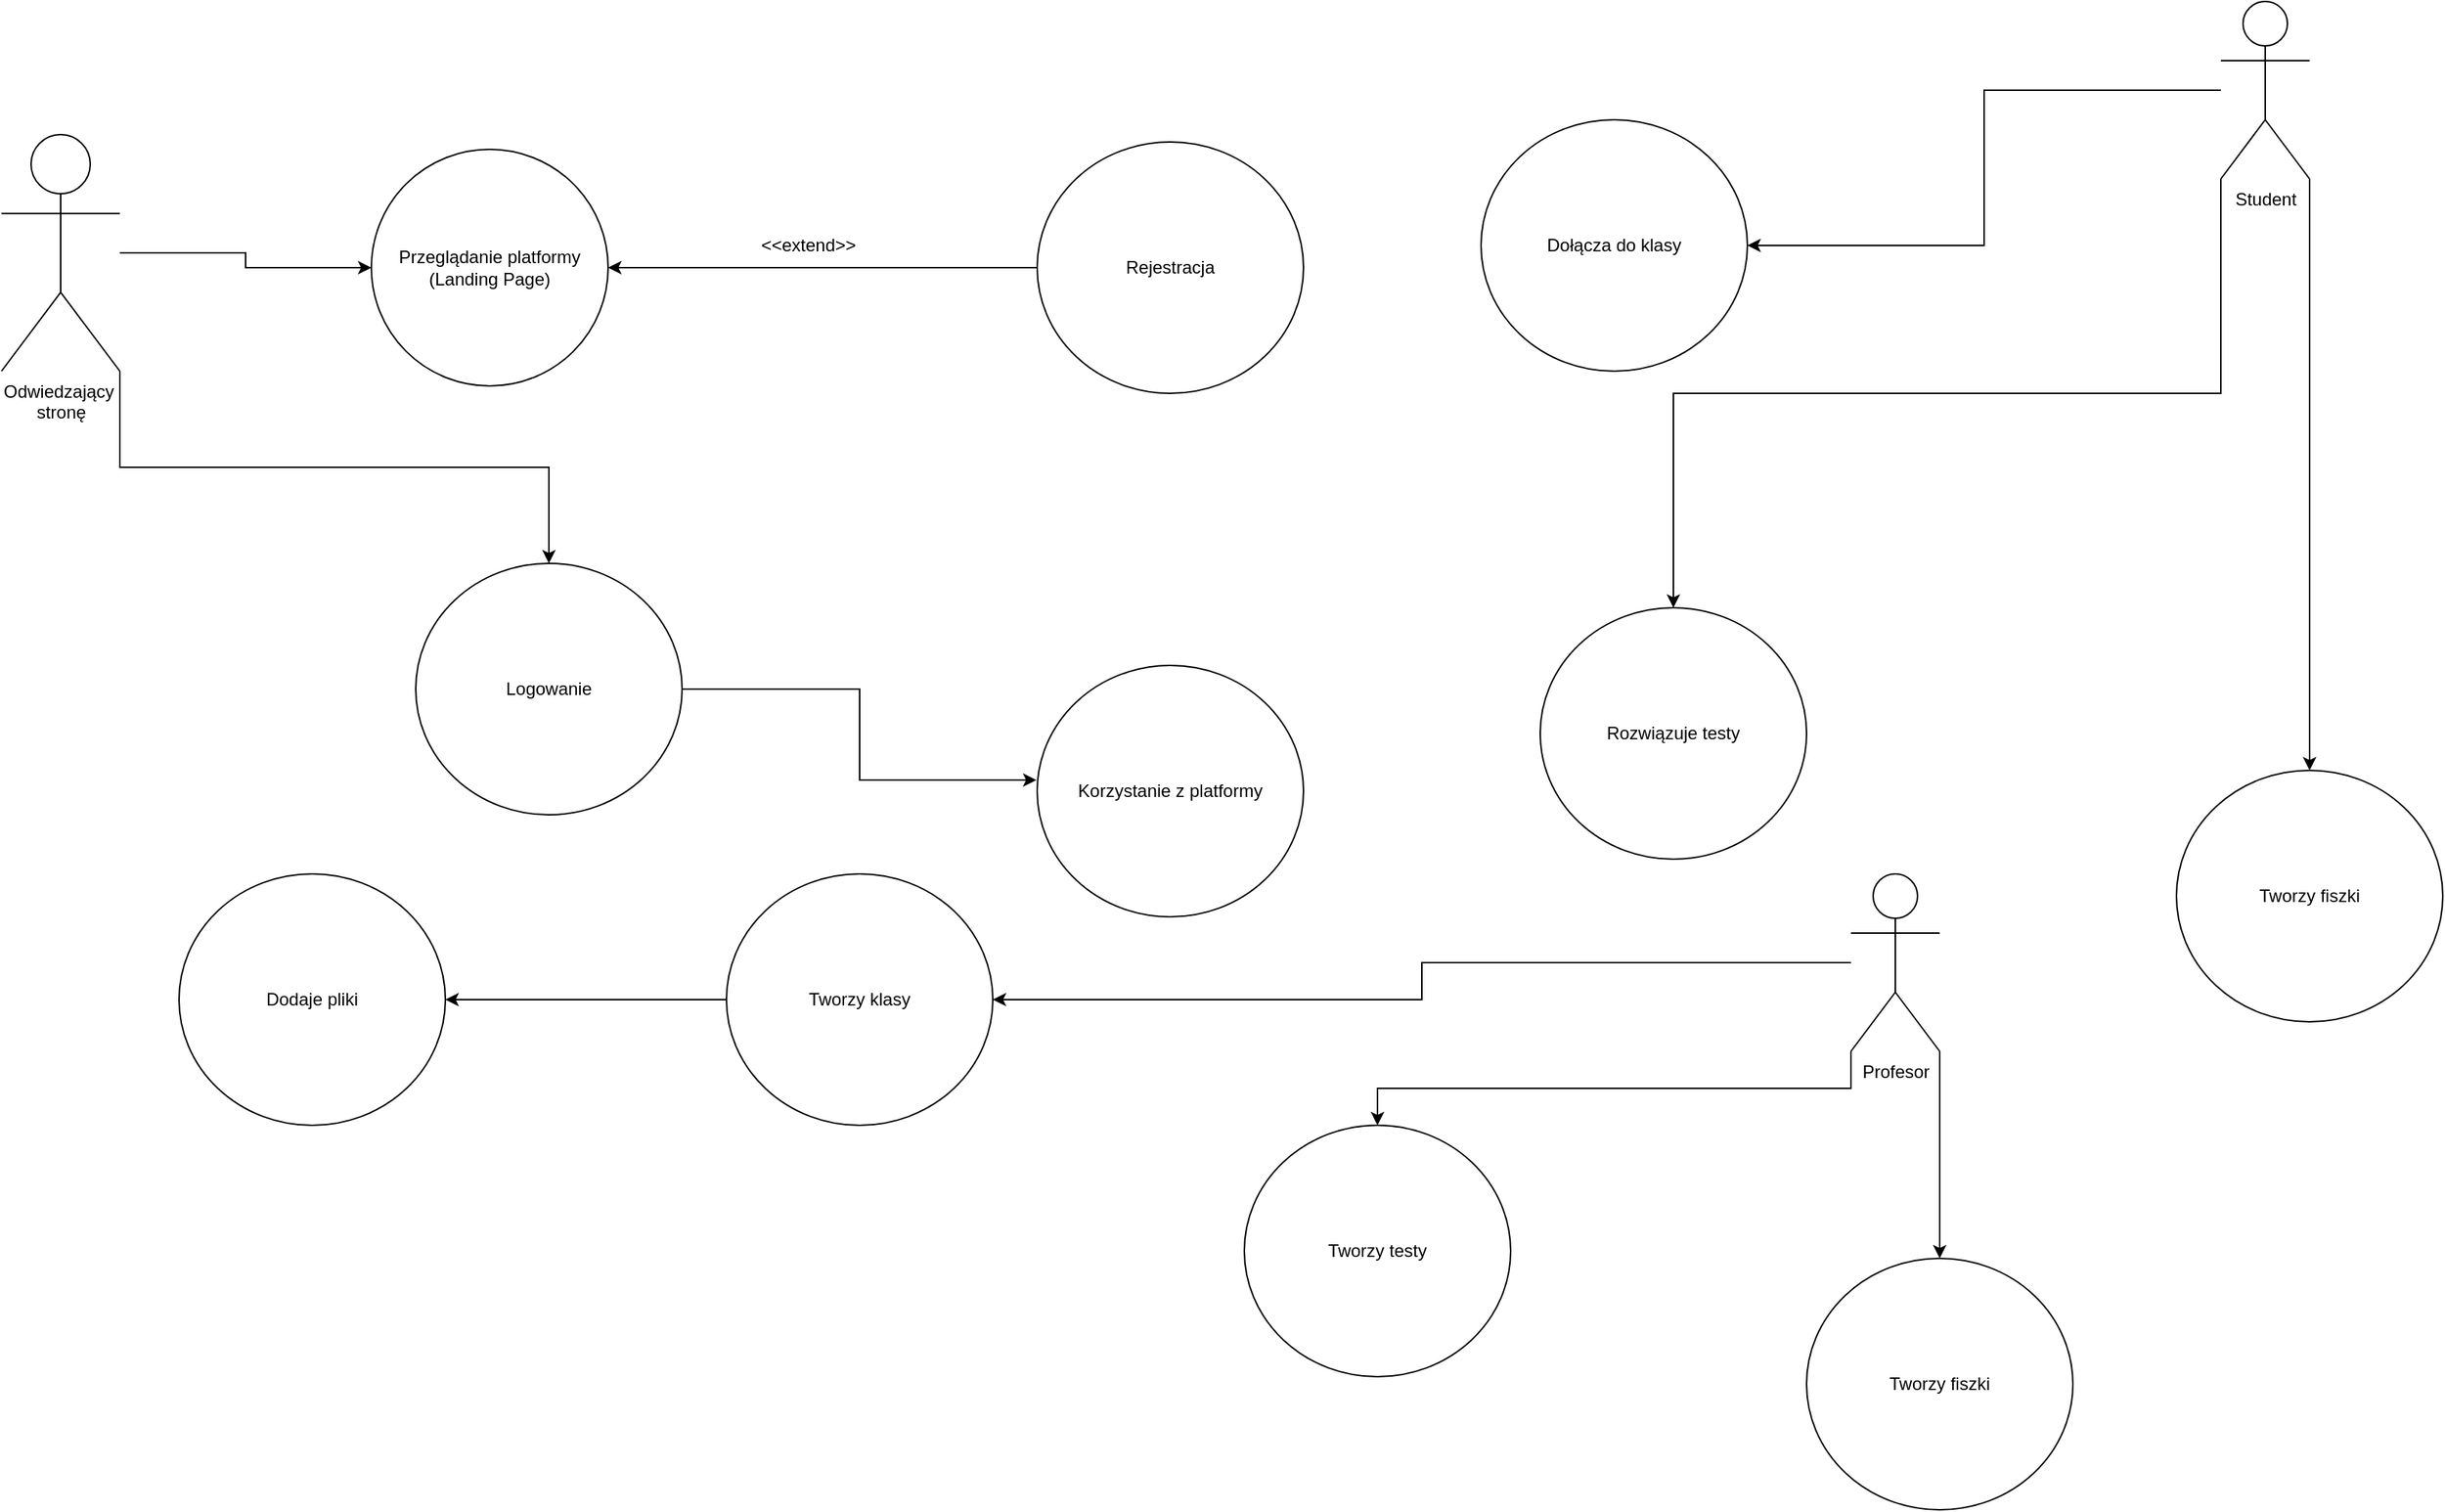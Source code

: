 <mxfile version="22.1.2" type="device">
  <diagram name="Strona-1" id="6hP6S6rJlInXYr9L30Td">
    <mxGraphModel dx="2049" dy="1194" grid="1" gridSize="10" guides="1" tooltips="1" connect="1" arrows="1" fold="1" page="1" pageScale="1" pageWidth="827" pageHeight="1169" math="0" shadow="0">
      <root>
        <mxCell id="0" />
        <mxCell id="1" parent="0" />
        <mxCell id="9DyAaLPNc3c9FPxTJQ3X-6" style="edgeStyle=orthogonalEdgeStyle;rounded=0;orthogonalLoop=1;jettySize=auto;html=1;" edge="1" parent="1" source="9DyAaLPNc3c9FPxTJQ3X-1" target="9DyAaLPNc3c9FPxTJQ3X-7">
          <mxGeometry relative="1" as="geometry">
            <mxPoint x="280" y="240" as="targetPoint" />
          </mxGeometry>
        </mxCell>
        <mxCell id="9DyAaLPNc3c9FPxTJQ3X-11" style="edgeStyle=orthogonalEdgeStyle;rounded=0;orthogonalLoop=1;jettySize=auto;html=1;exitX=1;exitY=1;exitDx=0;exitDy=0;exitPerimeter=0;entryX=0.5;entryY=0;entryDx=0;entryDy=0;" edge="1" parent="1" source="9DyAaLPNc3c9FPxTJQ3X-1" target="9DyAaLPNc3c9FPxTJQ3X-13">
          <mxGeometry relative="1" as="geometry">
            <mxPoint x="340" y="490" as="targetPoint" />
          </mxGeometry>
        </mxCell>
        <mxCell id="9DyAaLPNc3c9FPxTJQ3X-1" value="Odwiedzający&amp;nbsp;&lt;br&gt;stronę" style="shape=umlActor;verticalLabelPosition=bottom;verticalAlign=top;html=1;outlineConnect=0;" vertex="1" parent="1">
          <mxGeometry x="30" y="140" width="80" height="160" as="geometry" />
        </mxCell>
        <mxCell id="9DyAaLPNc3c9FPxTJQ3X-7" value="Przeglądanie platformy (Landing Page)" style="ellipse;whiteSpace=wrap;html=1;aspect=fixed;" vertex="1" parent="1">
          <mxGeometry x="280" y="150" width="160" height="160" as="geometry" />
        </mxCell>
        <mxCell id="9DyAaLPNc3c9FPxTJQ3X-9" style="edgeStyle=orthogonalEdgeStyle;rounded=0;orthogonalLoop=1;jettySize=auto;html=1;entryX=1;entryY=0.5;entryDx=0;entryDy=0;" edge="1" parent="1" source="9DyAaLPNc3c9FPxTJQ3X-8" target="9DyAaLPNc3c9FPxTJQ3X-7">
          <mxGeometry relative="1" as="geometry" />
        </mxCell>
        <mxCell id="9DyAaLPNc3c9FPxTJQ3X-8" value="Rejestracja" style="ellipse;whiteSpace=wrap;html=1;" vertex="1" parent="1">
          <mxGeometry x="730" y="145" width="180" height="170" as="geometry" />
        </mxCell>
        <mxCell id="9DyAaLPNc3c9FPxTJQ3X-10" value="&amp;lt;&amp;lt;extend&amp;gt;&amp;gt;" style="text;html=1;align=center;verticalAlign=middle;resizable=0;points=[];autosize=1;strokeColor=none;fillColor=none;" vertex="1" parent="1">
          <mxGeometry x="530" y="200" width="90" height="30" as="geometry" />
        </mxCell>
        <mxCell id="9DyAaLPNc3c9FPxTJQ3X-16" style="edgeStyle=orthogonalEdgeStyle;rounded=0;orthogonalLoop=1;jettySize=auto;html=1;exitX=1;exitY=0.5;exitDx=0;exitDy=0;entryX=-0.003;entryY=0.456;entryDx=0;entryDy=0;entryPerimeter=0;" edge="1" parent="1" source="9DyAaLPNc3c9FPxTJQ3X-13" target="9DyAaLPNc3c9FPxTJQ3X-17">
          <mxGeometry relative="1" as="geometry">
            <mxPoint x="670" y="583.75" as="targetPoint" />
          </mxGeometry>
        </mxCell>
        <mxCell id="9DyAaLPNc3c9FPxTJQ3X-13" value="Logowanie" style="ellipse;whiteSpace=wrap;html=1;" vertex="1" parent="1">
          <mxGeometry x="310" y="430" width="180" height="170" as="geometry" />
        </mxCell>
        <mxCell id="9DyAaLPNc3c9FPxTJQ3X-17" value="Korzystanie z platformy" style="ellipse;whiteSpace=wrap;html=1;" vertex="1" parent="1">
          <mxGeometry x="730" y="499" width="180" height="170" as="geometry" />
        </mxCell>
        <mxCell id="9DyAaLPNc3c9FPxTJQ3X-24" value="" style="edgeStyle=orthogonalEdgeStyle;rounded=0;orthogonalLoop=1;jettySize=auto;html=1;" edge="1" parent="1" source="9DyAaLPNc3c9FPxTJQ3X-18" target="9DyAaLPNc3c9FPxTJQ3X-25">
          <mxGeometry relative="1" as="geometry">
            <mxPoint x="1241" y="215" as="targetPoint" />
          </mxGeometry>
        </mxCell>
        <mxCell id="9DyAaLPNc3c9FPxTJQ3X-26" style="edgeStyle=orthogonalEdgeStyle;rounded=0;orthogonalLoop=1;jettySize=auto;html=1;exitX=0;exitY=1;exitDx=0;exitDy=0;exitPerimeter=0;" edge="1" parent="1" source="9DyAaLPNc3c9FPxTJQ3X-18" target="9DyAaLPNc3c9FPxTJQ3X-27">
          <mxGeometry relative="1" as="geometry">
            <mxPoint x="1200" y="410" as="targetPoint" />
          </mxGeometry>
        </mxCell>
        <mxCell id="9DyAaLPNc3c9FPxTJQ3X-28" style="edgeStyle=orthogonalEdgeStyle;rounded=0;orthogonalLoop=1;jettySize=auto;html=1;exitX=1;exitY=1;exitDx=0;exitDy=0;exitPerimeter=0;entryX=0.5;entryY=0;entryDx=0;entryDy=0;" edge="1" parent="1" source="9DyAaLPNc3c9FPxTJQ3X-18" target="9DyAaLPNc3c9FPxTJQ3X-29">
          <mxGeometry relative="1" as="geometry">
            <mxPoint x="1370" y="620" as="targetPoint" />
          </mxGeometry>
        </mxCell>
        <mxCell id="9DyAaLPNc3c9FPxTJQ3X-18" value="Student" style="shape=umlActor;verticalLabelPosition=bottom;verticalAlign=top;html=1;outlineConnect=0;" vertex="1" parent="1">
          <mxGeometry x="1530" y="50" width="60" height="120" as="geometry" />
        </mxCell>
        <mxCell id="9DyAaLPNc3c9FPxTJQ3X-25" value="Dołącza do klasy" style="ellipse;whiteSpace=wrap;html=1;" vertex="1" parent="1">
          <mxGeometry x="1030" y="130" width="180" height="170" as="geometry" />
        </mxCell>
        <mxCell id="9DyAaLPNc3c9FPxTJQ3X-27" value="Rozwiązuje testy" style="ellipse;whiteSpace=wrap;html=1;" vertex="1" parent="1">
          <mxGeometry x="1070" y="460" width="180" height="170" as="geometry" />
        </mxCell>
        <mxCell id="9DyAaLPNc3c9FPxTJQ3X-29" value="Tworzy fiszki" style="ellipse;whiteSpace=wrap;html=1;" vertex="1" parent="1">
          <mxGeometry x="1500" y="570" width="180" height="170" as="geometry" />
        </mxCell>
        <mxCell id="9DyAaLPNc3c9FPxTJQ3X-30" value="" style="edgeStyle=orthogonalEdgeStyle;rounded=0;orthogonalLoop=1;jettySize=auto;html=1;" edge="1" parent="1" source="9DyAaLPNc3c9FPxTJQ3X-33" target="9DyAaLPNc3c9FPxTJQ3X-34">
          <mxGeometry relative="1" as="geometry">
            <mxPoint x="981" y="885" as="targetPoint" />
          </mxGeometry>
        </mxCell>
        <mxCell id="9DyAaLPNc3c9FPxTJQ3X-31" style="edgeStyle=orthogonalEdgeStyle;rounded=0;orthogonalLoop=1;jettySize=auto;html=1;exitX=0;exitY=1;exitDx=0;exitDy=0;exitPerimeter=0;" edge="1" parent="1" source="9DyAaLPNc3c9FPxTJQ3X-33" target="9DyAaLPNc3c9FPxTJQ3X-35">
          <mxGeometry relative="1" as="geometry">
            <mxPoint x="940" y="1080" as="targetPoint" />
          </mxGeometry>
        </mxCell>
        <mxCell id="9DyAaLPNc3c9FPxTJQ3X-32" style="edgeStyle=orthogonalEdgeStyle;rounded=0;orthogonalLoop=1;jettySize=auto;html=1;exitX=1;exitY=1;exitDx=0;exitDy=0;exitPerimeter=0;entryX=0.5;entryY=0;entryDx=0;entryDy=0;" edge="1" parent="1" source="9DyAaLPNc3c9FPxTJQ3X-33" target="9DyAaLPNc3c9FPxTJQ3X-36">
          <mxGeometry relative="1" as="geometry">
            <mxPoint x="1110" y="1290" as="targetPoint" />
          </mxGeometry>
        </mxCell>
        <mxCell id="9DyAaLPNc3c9FPxTJQ3X-33" value="Profesor" style="shape=umlActor;verticalLabelPosition=bottom;verticalAlign=top;html=1;outlineConnect=0;" vertex="1" parent="1">
          <mxGeometry x="1280" y="640" width="60" height="120" as="geometry" />
        </mxCell>
        <mxCell id="9DyAaLPNc3c9FPxTJQ3X-37" style="edgeStyle=orthogonalEdgeStyle;rounded=0;orthogonalLoop=1;jettySize=auto;html=1;entryX=1;entryY=0.5;entryDx=0;entryDy=0;" edge="1" parent="1" source="9DyAaLPNc3c9FPxTJQ3X-34" target="9DyAaLPNc3c9FPxTJQ3X-38">
          <mxGeometry relative="1" as="geometry">
            <mxPoint x="610" y="885" as="targetPoint" />
          </mxGeometry>
        </mxCell>
        <mxCell id="9DyAaLPNc3c9FPxTJQ3X-34" value="Tworzy klasy" style="ellipse;whiteSpace=wrap;html=1;" vertex="1" parent="1">
          <mxGeometry x="520" y="640" width="180" height="170" as="geometry" />
        </mxCell>
        <mxCell id="9DyAaLPNc3c9FPxTJQ3X-35" value="Tworzy testy" style="ellipse;whiteSpace=wrap;html=1;" vertex="1" parent="1">
          <mxGeometry x="870" y="810" width="180" height="170" as="geometry" />
        </mxCell>
        <mxCell id="9DyAaLPNc3c9FPxTJQ3X-36" value="Tworzy fiszki" style="ellipse;whiteSpace=wrap;html=1;" vertex="1" parent="1">
          <mxGeometry x="1250" y="900" width="180" height="170" as="geometry" />
        </mxCell>
        <mxCell id="9DyAaLPNc3c9FPxTJQ3X-38" value="Dodaje pliki" style="ellipse;whiteSpace=wrap;html=1;" vertex="1" parent="1">
          <mxGeometry x="150" y="640" width="180" height="170" as="geometry" />
        </mxCell>
      </root>
    </mxGraphModel>
  </diagram>
</mxfile>
